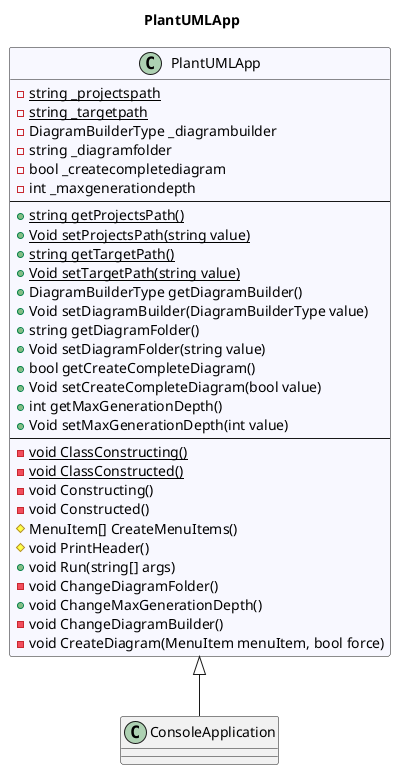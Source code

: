 @startuml PlantUMLApp
title PlantUMLApp
 class PlantUMLApp #GhostWhite {
- {static} string _projectspath
- {static} string _targetpath
- DiagramBuilderType _diagrambuilder
- string _diagramfolder
- bool _createcompletediagram
- int _maxgenerationdepth
---
+ {static} string getProjectsPath()
+ {static} Void setProjectsPath(string value)
+ {static} string getTargetPath()
+ {static} Void setTargetPath(string value)
+ DiagramBuilderType getDiagramBuilder()
+ Void setDiagramBuilder(DiagramBuilderType value)
+ string getDiagramFolder()
+ Void setDiagramFolder(string value)
+ bool getCreateCompleteDiagram()
+ Void setCreateCompleteDiagram(bool value)
+ int getMaxGenerationDepth()
+ Void setMaxGenerationDepth(int value)
---
- {static} void ClassConstructing()
- {static} void ClassConstructed()
- void Constructing()
- void Constructed()
# MenuItem[] CreateMenuItems()
# void PrintHeader()
+ void Run(string[] args)
- void ChangeDiagramFolder()
+ void ChangeMaxGenerationDepth()
- void ChangeDiagramBuilder()
- void CreateDiagram(MenuItem menuItem, bool force)
}
PlantUMLApp <|-- ConsoleApplication
@enduml

